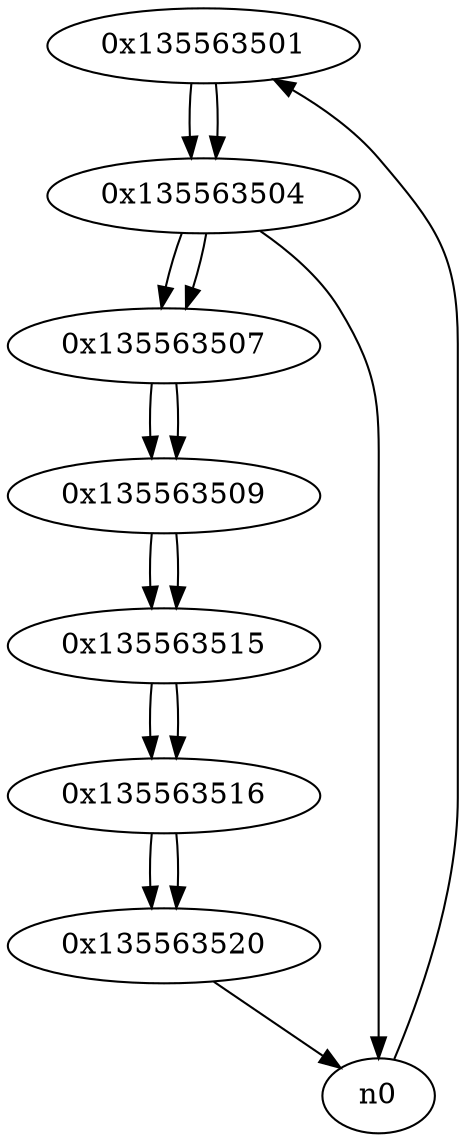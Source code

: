 digraph G{
/* nodes */
  n1 [label="0x135563501"]
  n2 [label="0x135563504"]
  n3 [label="0x135563507"]
  n4 [label="0x135563509"]
  n5 [label="0x135563515"]
  n6 [label="0x135563516"]
  n7 [label="0x135563520"]
/* edges */
n1 -> n2;
n0 -> n1;
n2 -> n3;
n2 -> n0;
n1 -> n2;
n3 -> n4;
n2 -> n3;
n4 -> n5;
n3 -> n4;
n5 -> n6;
n4 -> n5;
n6 -> n7;
n5 -> n6;
n7 -> n0;
n6 -> n7;
}
